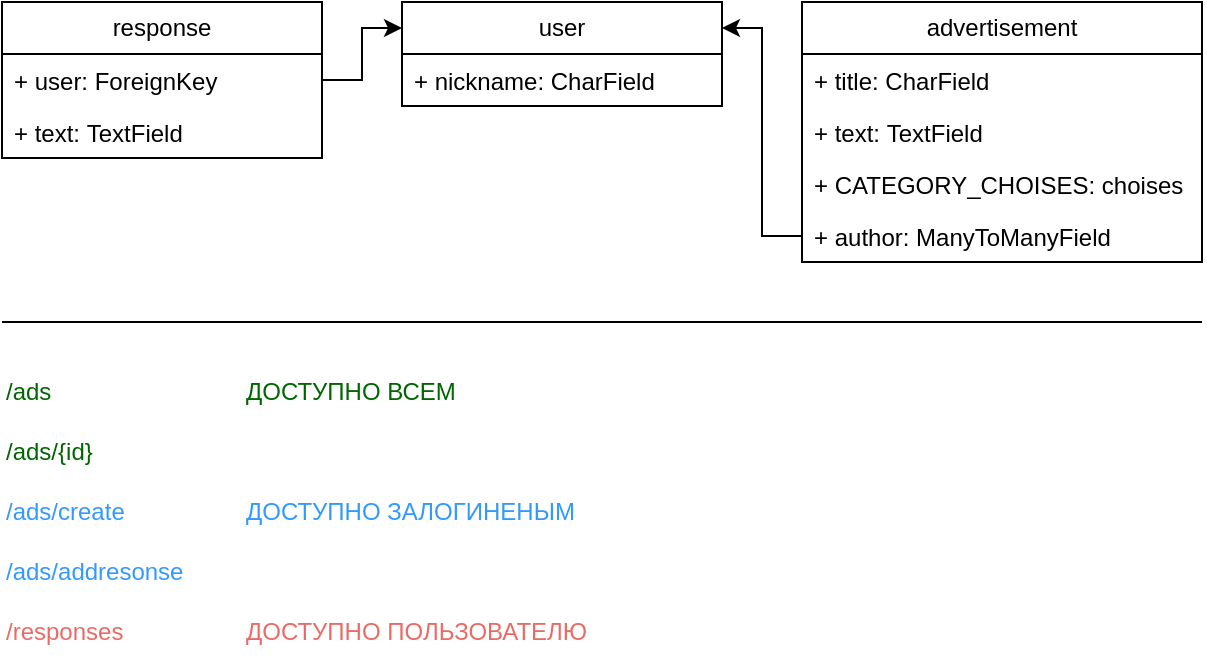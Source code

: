 <mxfile version="22.0.6" type="github">
  <diagram name="Страница — 1" id="lAQzqIMyiIp8rEZqCLvA">
    <mxGraphModel dx="989" dy="517" grid="1" gridSize="10" guides="1" tooltips="1" connect="1" arrows="1" fold="1" page="1" pageScale="1" pageWidth="827" pageHeight="1169" math="0" shadow="0">
      <root>
        <mxCell id="0" />
        <mxCell id="1" parent="0" />
        <mxCell id="o17RuO-I7c9LC8YB33Ji-34" value="advertisement" style="swimlane;fontStyle=0;childLayout=stackLayout;horizontal=1;startSize=26;fillColor=none;horizontalStack=0;resizeParent=1;resizeParentMax=0;resizeLast=0;collapsible=1;marginBottom=0;whiteSpace=wrap;html=1;" vertex="1" parent="1">
          <mxGeometry x="520" y="240" width="200" height="130" as="geometry" />
        </mxCell>
        <mxCell id="o17RuO-I7c9LC8YB33Ji-35" value="+ title:&amp;nbsp;CharField" style="text;strokeColor=none;fillColor=none;align=left;verticalAlign=top;spacingLeft=4;spacingRight=4;overflow=hidden;rotatable=0;points=[[0,0.5],[1,0.5]];portConstraint=eastwest;whiteSpace=wrap;html=1;" vertex="1" parent="o17RuO-I7c9LC8YB33Ji-34">
          <mxGeometry y="26" width="200" height="26" as="geometry" />
        </mxCell>
        <mxCell id="o17RuO-I7c9LC8YB33Ji-36" value="+ text:&amp;nbsp;TextField" style="text;strokeColor=none;fillColor=none;align=left;verticalAlign=top;spacingLeft=4;spacingRight=4;overflow=hidden;rotatable=0;points=[[0,0.5],[1,0.5]];portConstraint=eastwest;whiteSpace=wrap;html=1;" vertex="1" parent="o17RuO-I7c9LC8YB33Ji-34">
          <mxGeometry y="52" width="200" height="26" as="geometry" />
        </mxCell>
        <mxCell id="o17RuO-I7c9LC8YB33Ji-39" value="+ CATEGORY_CHOISES: choises" style="text;strokeColor=none;fillColor=none;align=left;verticalAlign=top;spacingLeft=4;spacingRight=4;overflow=hidden;rotatable=0;points=[[0,0.5],[1,0.5]];portConstraint=eastwest;whiteSpace=wrap;html=1;" vertex="1" parent="o17RuO-I7c9LC8YB33Ji-34">
          <mxGeometry y="78" width="200" height="26" as="geometry" />
        </mxCell>
        <mxCell id="o17RuO-I7c9LC8YB33Ji-47" value="+ author: ManyToManyField" style="text;strokeColor=none;fillColor=none;align=left;verticalAlign=top;spacingLeft=4;spacingRight=4;overflow=hidden;rotatable=0;points=[[0,0.5],[1,0.5]];portConstraint=eastwest;whiteSpace=wrap;html=1;" vertex="1" parent="o17RuO-I7c9LC8YB33Ji-34">
          <mxGeometry y="104" width="200" height="26" as="geometry" />
        </mxCell>
        <mxCell id="o17RuO-I7c9LC8YB33Ji-38" value="user" style="swimlane;fontStyle=0;childLayout=stackLayout;horizontal=1;startSize=26;fillColor=none;horizontalStack=0;resizeParent=1;resizeParentMax=0;resizeLast=0;collapsible=1;marginBottom=0;whiteSpace=wrap;html=1;" vertex="1" parent="1">
          <mxGeometry x="320" y="240" width="160" height="52" as="geometry" />
        </mxCell>
        <mxCell id="o17RuO-I7c9LC8YB33Ji-46" value="+ nickname: CharField" style="text;strokeColor=none;fillColor=none;align=left;verticalAlign=top;spacingLeft=4;spacingRight=4;overflow=hidden;rotatable=0;points=[[0,0.5],[1,0.5]];portConstraint=eastwest;whiteSpace=wrap;html=1;" vertex="1" parent="o17RuO-I7c9LC8YB33Ji-38">
          <mxGeometry y="26" width="160" height="26" as="geometry" />
        </mxCell>
        <mxCell id="o17RuO-I7c9LC8YB33Ji-41" value="response" style="swimlane;fontStyle=0;childLayout=stackLayout;horizontal=1;startSize=26;fillColor=none;horizontalStack=0;resizeParent=1;resizeParentMax=0;resizeLast=0;collapsible=1;marginBottom=0;whiteSpace=wrap;html=1;" vertex="1" parent="1">
          <mxGeometry x="120" y="240" width="160" height="78" as="geometry" />
        </mxCell>
        <mxCell id="o17RuO-I7c9LC8YB33Ji-45" value="+ user: ForeignKey" style="text;strokeColor=none;fillColor=none;align=left;verticalAlign=top;spacingLeft=4;spacingRight=4;overflow=hidden;rotatable=0;points=[[0,0.5],[1,0.5]];portConstraint=eastwest;whiteSpace=wrap;html=1;" vertex="1" parent="o17RuO-I7c9LC8YB33Ji-41">
          <mxGeometry y="26" width="160" height="26" as="geometry" />
        </mxCell>
        <mxCell id="o17RuO-I7c9LC8YB33Ji-42" value="+ text:&amp;nbsp;TextField" style="text;strokeColor=none;fillColor=none;align=left;verticalAlign=top;spacingLeft=4;spacingRight=4;overflow=hidden;rotatable=0;points=[[0,0.5],[1,0.5]];portConstraint=eastwest;whiteSpace=wrap;html=1;" vertex="1" parent="o17RuO-I7c9LC8YB33Ji-41">
          <mxGeometry y="52" width="160" height="26" as="geometry" />
        </mxCell>
        <mxCell id="o17RuO-I7c9LC8YB33Ji-48" style="edgeStyle=orthogonalEdgeStyle;rounded=0;orthogonalLoop=1;jettySize=auto;html=1;exitX=0;exitY=0.5;exitDx=0;exitDy=0;entryX=1;entryY=0.25;entryDx=0;entryDy=0;" edge="1" parent="1" source="o17RuO-I7c9LC8YB33Ji-47" target="o17RuO-I7c9LC8YB33Ji-38">
          <mxGeometry relative="1" as="geometry" />
        </mxCell>
        <mxCell id="o17RuO-I7c9LC8YB33Ji-50" style="edgeStyle=orthogonalEdgeStyle;rounded=0;orthogonalLoop=1;jettySize=auto;html=1;entryX=0;entryY=0.25;entryDx=0;entryDy=0;" edge="1" parent="1" source="o17RuO-I7c9LC8YB33Ji-45" target="o17RuO-I7c9LC8YB33Ji-38">
          <mxGeometry relative="1" as="geometry" />
        </mxCell>
        <mxCell id="o17RuO-I7c9LC8YB33Ji-51" value="/ads" style="text;html=1;align=left;verticalAlign=middle;resizable=0;points=[];autosize=1;strokeColor=none;fillColor=none;horizontal=1;fontColor=#006600;" vertex="1" parent="1">
          <mxGeometry x="120" y="420" width="50" height="30" as="geometry" />
        </mxCell>
        <mxCell id="o17RuO-I7c9LC8YB33Ji-54" value="/ads/create" style="text;html=1;align=left;verticalAlign=middle;resizable=0;points=[];autosize=1;strokeColor=none;fillColor=none;fontColor=#3399FF;" vertex="1" parent="1">
          <mxGeometry x="120" y="480" width="80" height="30" as="geometry" />
        </mxCell>
        <mxCell id="o17RuO-I7c9LC8YB33Ji-55" value="/ads/{id}" style="text;html=1;align=left;verticalAlign=middle;resizable=0;points=[];autosize=1;strokeColor=none;fillColor=none;fontColor=#006600;" vertex="1" parent="1">
          <mxGeometry x="120" y="450" width="70" height="30" as="geometry" />
        </mxCell>
        <mxCell id="o17RuO-I7c9LC8YB33Ji-58" value="/responses" style="text;html=1;align=left;verticalAlign=middle;resizable=0;points=[];autosize=1;strokeColor=none;fillColor=none;horizontal=1;fontColor=#EA6B66;" vertex="1" parent="1">
          <mxGeometry x="120" y="540" width="80" height="30" as="geometry" />
        </mxCell>
        <mxCell id="o17RuO-I7c9LC8YB33Ji-59" value="/ads/addresonse" style="text;html=1;align=left;verticalAlign=middle;resizable=0;points=[];autosize=1;strokeColor=none;fillColor=none;fontColor=#3399FF;" vertex="1" parent="1">
          <mxGeometry x="120" y="510" width="110" height="30" as="geometry" />
        </mxCell>
        <mxCell id="o17RuO-I7c9LC8YB33Ji-60" value="ДОСТУПНО ЗАЛОГИНЕНЫМ" style="text;html=1;align=left;verticalAlign=middle;resizable=0;points=[];autosize=1;strokeColor=none;fillColor=none;fontColor=#3399FF;" vertex="1" parent="1">
          <mxGeometry x="240" y="480" width="190" height="30" as="geometry" />
        </mxCell>
        <mxCell id="o17RuO-I7c9LC8YB33Ji-61" value="ДОСТУПНО ВСЕМ" style="text;html=1;align=left;verticalAlign=middle;resizable=0;points=[];autosize=1;strokeColor=none;fillColor=none;horizontal=1;fontColor=#006600;" vertex="1" parent="1">
          <mxGeometry x="240" y="420" width="130" height="30" as="geometry" />
        </mxCell>
        <mxCell id="o17RuO-I7c9LC8YB33Ji-62" value="ДОСТУПНО ПОЛЬЗОВАТЕЛЮ" style="text;html=1;align=left;verticalAlign=middle;resizable=0;points=[];autosize=1;strokeColor=none;fillColor=none;fontColor=#EA6B66;" vertex="1" parent="1">
          <mxGeometry x="240" y="540" width="190" height="30" as="geometry" />
        </mxCell>
        <mxCell id="o17RuO-I7c9LC8YB33Ji-64" value="" style="endArrow=none;html=1;rounded=0;" edge="1" parent="1">
          <mxGeometry width="50" height="50" relative="1" as="geometry">
            <mxPoint x="120" y="400" as="sourcePoint" />
            <mxPoint x="720" y="400" as="targetPoint" />
          </mxGeometry>
        </mxCell>
      </root>
    </mxGraphModel>
  </diagram>
</mxfile>
